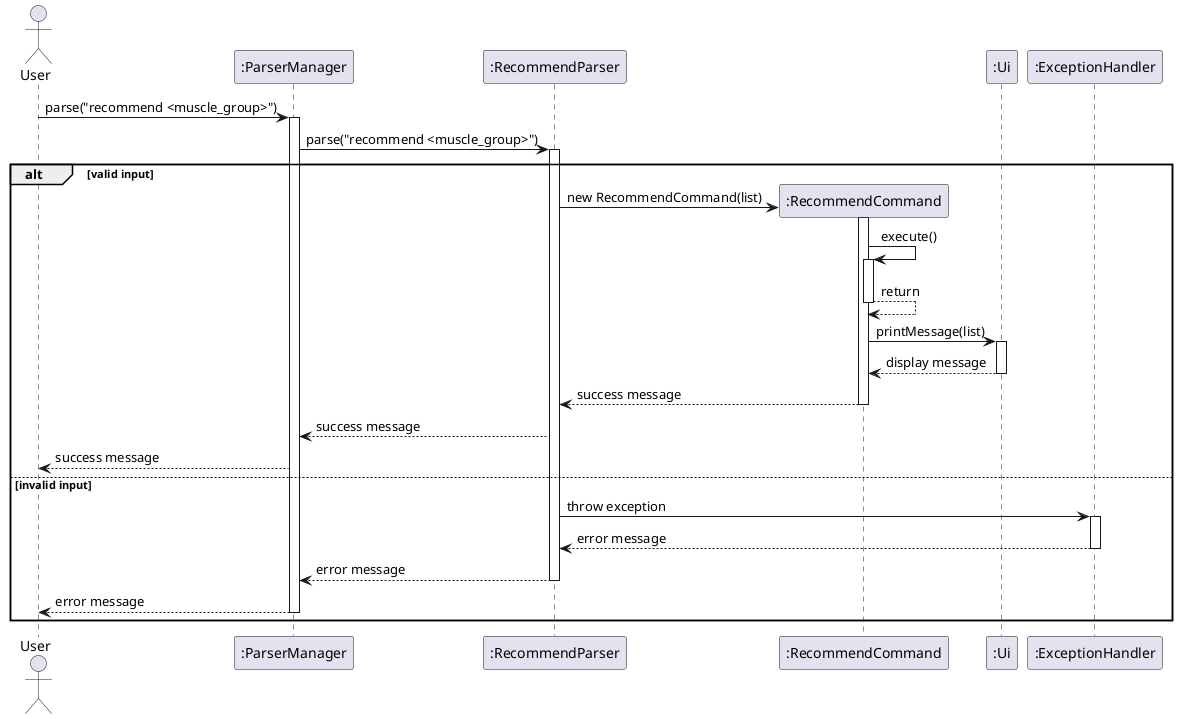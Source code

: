 @startuml

actor User
participant ":ParserManager"
participant ":RecommendParser"
participant ":RecommendCommand"
participant ":Ui"
participant ":ExceptionHandler"

User -> ":ParserManager": parse("recommend <muscle_group>")
activate ":ParserManager"

":ParserManager" -> ":RecommendParser": parse("recommend <muscle_group>")
activate ":RecommendParser"

alt valid input
    create ":RecommendCommand"
    ":RecommendParser" -> ":RecommendCommand": new RecommendCommand(list)
    activate ":RecommendCommand"

    ":RecommendCommand" -> ":RecommendCommand": execute()
    activate ":RecommendCommand"
    ":RecommendCommand" --> ":RecommendCommand" : return
    deactivate ":RecommendCommand"

    ":RecommendCommand" -> ":Ui": printMessage(list)
    activate ":Ui"
    ":Ui" --> ":RecommendCommand": display message
    deactivate ":Ui"

    ":RecommendCommand" --> ":RecommendParser": success message
    deactivate ":RecommendCommand"

    ":RecommendParser" --> ":ParserManager": success message
    'deactivate ":RecommendParser"

    ":ParserManager" --> User: success message
    'deactivate ":ParserManager"

else invalid input
    ":RecommendParser" -> ":ExceptionHandler": throw exception
    activate ":ExceptionHandler"
    ":ExceptionHandler" --> ":RecommendParser": error message
    deactivate ":ExceptionHandler"

    ":RecommendParser" --> ":ParserManager": error message
    deactivate ":RecommendParser"

    ":ParserManager" --> User: error message
    deactivate ":ParserManager"
end

@enduml
